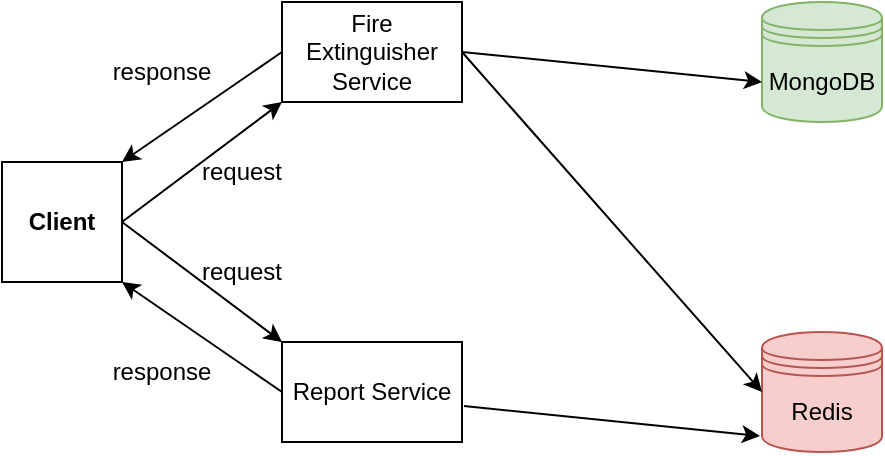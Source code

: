 <mxfile version="22.1.5" type="github">
  <diagram name="Page-1" id="FYmBkbLu0BTk_qbmY4pa">
    <mxGraphModel dx="880" dy="442" grid="1" gridSize="10" guides="1" tooltips="1" connect="1" arrows="1" fold="1" page="1" pageScale="1" pageWidth="850" pageHeight="1100" math="0" shadow="0">
      <root>
        <mxCell id="0" />
        <mxCell id="1" parent="0" />
        <mxCell id="lZHEuPrYPRn1vV4N88fE-1" value="&lt;b&gt;Client&lt;/b&gt;" style="whiteSpace=wrap;html=1;aspect=fixed;" vertex="1" parent="1">
          <mxGeometry x="60" y="190" width="60" height="60" as="geometry" />
        </mxCell>
        <mxCell id="lZHEuPrYPRn1vV4N88fE-2" value="Fire Extinguisher Service" style="rounded=0;whiteSpace=wrap;html=1;" vertex="1" parent="1">
          <mxGeometry x="200" y="110" width="90" height="50" as="geometry" />
        </mxCell>
        <mxCell id="lZHEuPrYPRn1vV4N88fE-6" value="Report Service" style="rounded=0;whiteSpace=wrap;html=1;" vertex="1" parent="1">
          <mxGeometry x="200" y="280" width="90" height="50" as="geometry" />
        </mxCell>
        <mxCell id="lZHEuPrYPRn1vV4N88fE-7" value="" style="endArrow=classic;html=1;rounded=0;exitX=1;exitY=0.5;exitDx=0;exitDy=0;" edge="1" parent="1" source="lZHEuPrYPRn1vV4N88fE-1">
          <mxGeometry width="50" height="50" relative="1" as="geometry">
            <mxPoint x="150" y="210" as="sourcePoint" />
            <mxPoint x="200" y="160" as="targetPoint" />
          </mxGeometry>
        </mxCell>
        <mxCell id="lZHEuPrYPRn1vV4N88fE-8" value="" style="endArrow=classic;html=1;rounded=0;entryX=0;entryY=0;entryDx=0;entryDy=0;" edge="1" parent="1" target="lZHEuPrYPRn1vV4N88fE-6">
          <mxGeometry width="50" height="50" relative="1" as="geometry">
            <mxPoint x="120" y="220" as="sourcePoint" />
            <mxPoint x="170" y="170" as="targetPoint" />
          </mxGeometry>
        </mxCell>
        <mxCell id="lZHEuPrYPRn1vV4N88fE-9" value="MongoDB" style="shape=datastore;whiteSpace=wrap;html=1;fillColor=#d5e8d4;strokeColor=#82b366;" vertex="1" parent="1">
          <mxGeometry x="440" y="110" width="60" height="60" as="geometry" />
        </mxCell>
        <mxCell id="lZHEuPrYPRn1vV4N88fE-10" value="Redis" style="shape=datastore;whiteSpace=wrap;html=1;fillColor=#f8cecc;strokeColor=#b85450;" vertex="1" parent="1">
          <mxGeometry x="440" y="275" width="60" height="60" as="geometry" />
        </mxCell>
        <mxCell id="lZHEuPrYPRn1vV4N88fE-12" value="" style="endArrow=classic;html=1;rounded=0;exitX=1;exitY=0.5;exitDx=0;exitDy=0;" edge="1" parent="1" source="lZHEuPrYPRn1vV4N88fE-2">
          <mxGeometry width="50" height="50" relative="1" as="geometry">
            <mxPoint x="290" y="150" as="sourcePoint" />
            <mxPoint x="440" y="150" as="targetPoint" />
          </mxGeometry>
        </mxCell>
        <mxCell id="lZHEuPrYPRn1vV4N88fE-13" value="" style="endArrow=classic;html=1;rounded=0;entryX=-0.017;entryY=0.867;entryDx=0;entryDy=0;exitX=1.011;exitY=0.64;exitDx=0;exitDy=0;entryPerimeter=0;exitPerimeter=0;" edge="1" parent="1" source="lZHEuPrYPRn1vV4N88fE-6" target="lZHEuPrYPRn1vV4N88fE-10">
          <mxGeometry width="50" height="50" relative="1" as="geometry">
            <mxPoint x="330" y="320" as="sourcePoint" />
            <mxPoint x="380" y="270" as="targetPoint" />
          </mxGeometry>
        </mxCell>
        <mxCell id="lZHEuPrYPRn1vV4N88fE-14" value="" style="endArrow=classic;html=1;rounded=0;exitX=1;exitY=0.5;exitDx=0;exitDy=0;entryX=0;entryY=0.5;entryDx=0;entryDy=0;" edge="1" parent="1" source="lZHEuPrYPRn1vV4N88fE-2" target="lZHEuPrYPRn1vV4N88fE-10">
          <mxGeometry width="50" height="50" relative="1" as="geometry">
            <mxPoint x="390" y="330" as="sourcePoint" />
            <mxPoint x="440" y="280" as="targetPoint" />
          </mxGeometry>
        </mxCell>
        <mxCell id="lZHEuPrYPRn1vV4N88fE-16" value="" style="endArrow=classic;html=1;rounded=0;exitX=0;exitY=0.5;exitDx=0;exitDy=0;entryX=1;entryY=0;entryDx=0;entryDy=0;" edge="1" parent="1" source="lZHEuPrYPRn1vV4N88fE-2" target="lZHEuPrYPRn1vV4N88fE-1">
          <mxGeometry width="50" height="50" relative="1" as="geometry">
            <mxPoint x="90" y="160" as="sourcePoint" />
            <mxPoint x="140" y="110" as="targetPoint" />
          </mxGeometry>
        </mxCell>
        <mxCell id="lZHEuPrYPRn1vV4N88fE-17" value="" style="endArrow=classic;html=1;rounded=0;exitX=0;exitY=0.5;exitDx=0;exitDy=0;entryX=1;entryY=1;entryDx=0;entryDy=0;" edge="1" parent="1" source="lZHEuPrYPRn1vV4N88fE-6" target="lZHEuPrYPRn1vV4N88fE-1">
          <mxGeometry width="50" height="50" relative="1" as="geometry">
            <mxPoint x="120" y="343" as="sourcePoint" />
            <mxPoint x="170" y="293" as="targetPoint" />
          </mxGeometry>
        </mxCell>
        <mxCell id="lZHEuPrYPRn1vV4N88fE-19" value="request" style="text;html=1;strokeColor=none;fillColor=none;align=center;verticalAlign=middle;whiteSpace=wrap;rounded=0;" vertex="1" parent="1">
          <mxGeometry x="150" y="180" width="60" height="30" as="geometry" />
        </mxCell>
        <mxCell id="lZHEuPrYPRn1vV4N88fE-20" value="request" style="text;html=1;strokeColor=none;fillColor=none;align=center;verticalAlign=middle;whiteSpace=wrap;rounded=0;" vertex="1" parent="1">
          <mxGeometry x="150" y="230" width="60" height="30" as="geometry" />
        </mxCell>
        <mxCell id="lZHEuPrYPRn1vV4N88fE-21" value="response" style="text;html=1;strokeColor=none;fillColor=none;align=center;verticalAlign=middle;whiteSpace=wrap;rounded=0;" vertex="1" parent="1">
          <mxGeometry x="110" y="130" width="60" height="30" as="geometry" />
        </mxCell>
        <mxCell id="lZHEuPrYPRn1vV4N88fE-22" value="response" style="text;html=1;strokeColor=none;fillColor=none;align=center;verticalAlign=middle;whiteSpace=wrap;rounded=0;" vertex="1" parent="1">
          <mxGeometry x="110" y="280" width="60" height="30" as="geometry" />
        </mxCell>
      </root>
    </mxGraphModel>
  </diagram>
</mxfile>
